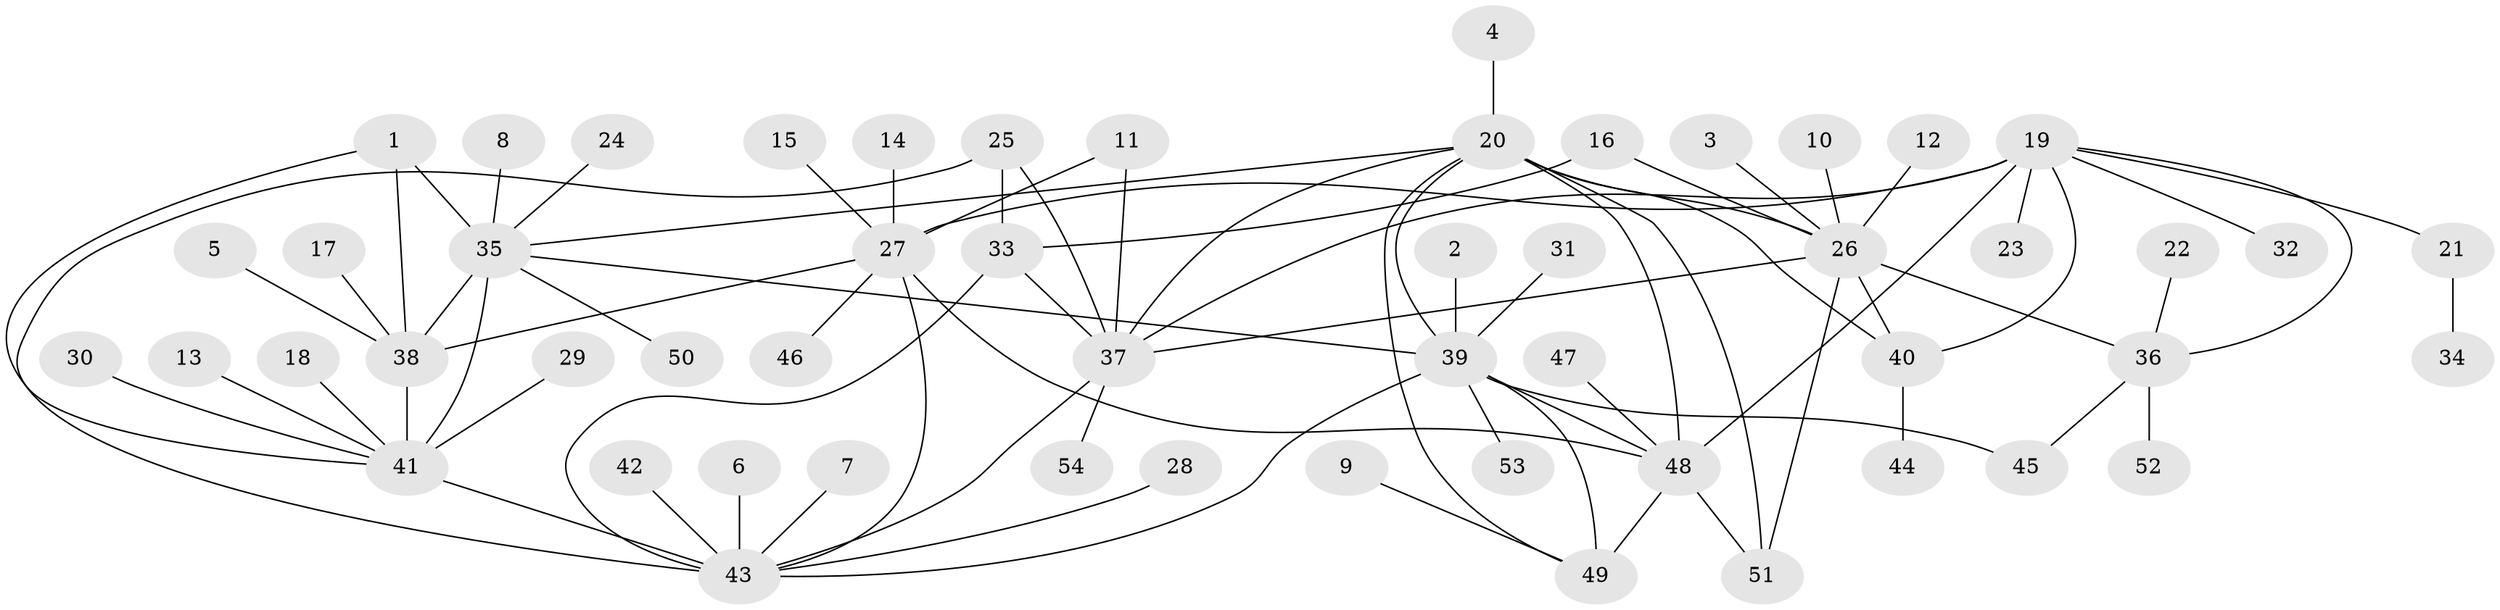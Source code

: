 // original degree distribution, {5: 0.04672897196261682, 7: 0.028037383177570093, 4: 0.028037383177570093, 9: 0.037383177570093455, 12: 0.028037383177570093, 8: 0.018691588785046728, 6: 0.037383177570093455, 10: 0.028037383177570093, 1: 0.5700934579439252, 3: 0.04672897196261682, 2: 0.1308411214953271}
// Generated by graph-tools (version 1.1) at 2025/26/03/09/25 03:26:47]
// undirected, 54 vertices, 78 edges
graph export_dot {
graph [start="1"]
  node [color=gray90,style=filled];
  1;
  2;
  3;
  4;
  5;
  6;
  7;
  8;
  9;
  10;
  11;
  12;
  13;
  14;
  15;
  16;
  17;
  18;
  19;
  20;
  21;
  22;
  23;
  24;
  25;
  26;
  27;
  28;
  29;
  30;
  31;
  32;
  33;
  34;
  35;
  36;
  37;
  38;
  39;
  40;
  41;
  42;
  43;
  44;
  45;
  46;
  47;
  48;
  49;
  50;
  51;
  52;
  53;
  54;
  1 -- 35 [weight=2.0];
  1 -- 38 [weight=1.0];
  1 -- 41 [weight=1.0];
  2 -- 39 [weight=1.0];
  3 -- 26 [weight=1.0];
  4 -- 20 [weight=1.0];
  5 -- 38 [weight=1.0];
  6 -- 43 [weight=1.0];
  7 -- 43 [weight=1.0];
  8 -- 35 [weight=1.0];
  9 -- 49 [weight=1.0];
  10 -- 26 [weight=1.0];
  11 -- 27 [weight=1.0];
  11 -- 37 [weight=1.0];
  12 -- 26 [weight=1.0];
  13 -- 41 [weight=1.0];
  14 -- 27 [weight=1.0];
  15 -- 27 [weight=1.0];
  16 -- 26 [weight=1.0];
  16 -- 33 [weight=1.0];
  17 -- 38 [weight=1.0];
  18 -- 41 [weight=1.0];
  19 -- 21 [weight=1.0];
  19 -- 23 [weight=1.0];
  19 -- 27 [weight=4.0];
  19 -- 32 [weight=1.0];
  19 -- 36 [weight=1.0];
  19 -- 37 [weight=2.0];
  19 -- 40 [weight=1.0];
  19 -- 48 [weight=1.0];
  20 -- 26 [weight=4.0];
  20 -- 35 [weight=1.0];
  20 -- 37 [weight=1.0];
  20 -- 39 [weight=2.0];
  20 -- 40 [weight=2.0];
  20 -- 48 [weight=1.0];
  20 -- 49 [weight=1.0];
  20 -- 51 [weight=1.0];
  21 -- 34 [weight=1.0];
  22 -- 36 [weight=1.0];
  24 -- 35 [weight=1.0];
  25 -- 33 [weight=1.0];
  25 -- 37 [weight=1.0];
  25 -- 43 [weight=2.0];
  26 -- 36 [weight=1.0];
  26 -- 37 [weight=1.0];
  26 -- 40 [weight=2.0];
  26 -- 51 [weight=1.0];
  27 -- 38 [weight=1.0];
  27 -- 43 [weight=1.0];
  27 -- 46 [weight=1.0];
  27 -- 48 [weight=1.0];
  28 -- 43 [weight=1.0];
  29 -- 41 [weight=1.0];
  30 -- 41 [weight=1.0];
  31 -- 39 [weight=1.0];
  33 -- 37 [weight=1.0];
  33 -- 43 [weight=2.0];
  35 -- 38 [weight=2.0];
  35 -- 39 [weight=1.0];
  35 -- 41 [weight=2.0];
  35 -- 50 [weight=1.0];
  36 -- 45 [weight=1.0];
  36 -- 52 [weight=1.0];
  37 -- 43 [weight=2.0];
  37 -- 54 [weight=1.0];
  38 -- 41 [weight=1.0];
  39 -- 43 [weight=1.0];
  39 -- 45 [weight=1.0];
  39 -- 48 [weight=2.0];
  39 -- 49 [weight=2.0];
  39 -- 53 [weight=1.0];
  40 -- 44 [weight=1.0];
  41 -- 43 [weight=1.0];
  42 -- 43 [weight=1.0];
  47 -- 48 [weight=1.0];
  48 -- 49 [weight=1.0];
  48 -- 51 [weight=1.0];
}
